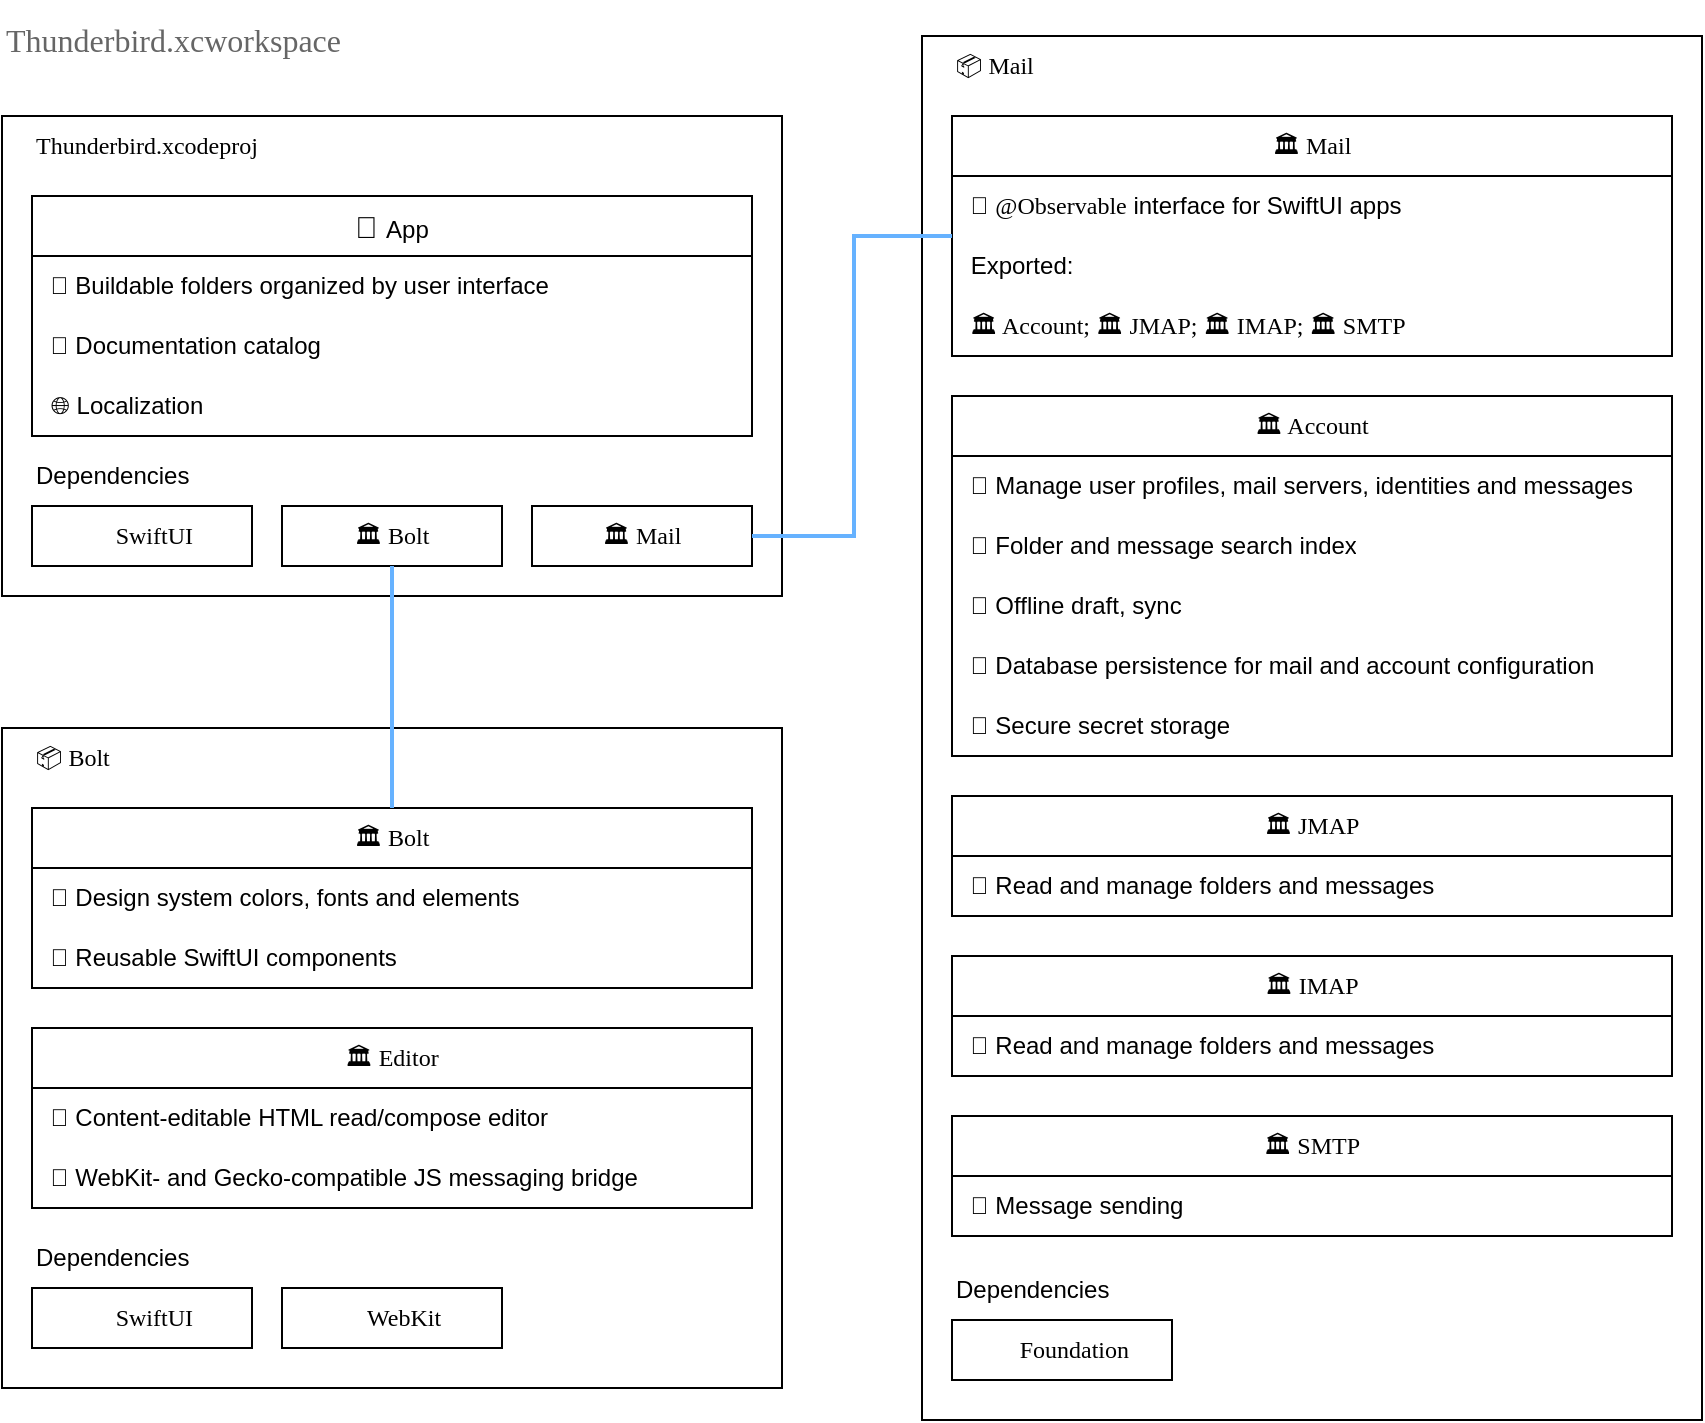 <mxfile version="27.0.6">
  <diagram name="Page-1" id="H15xUyuj82uc5km4XfCG">
    <mxGraphModel dx="1238" dy="811" grid="1" gridSize="10" guides="1" tooltips="1" connect="1" arrows="1" fold="1" page="1" pageScale="1" pageWidth="896" pageHeight="768" math="0" shadow="0">
      <root>
        <mxCell id="0" />
        <mxCell id="1" parent="0" />
        <mxCell id="fqkR_vfwaO75XF3U8mRH-2" value="" style="rounded=0;whiteSpace=wrap;html=1;" vertex="1" parent="1">
          <mxGeometry x="23" y="78" width="390" height="240" as="geometry" />
        </mxCell>
        <mxCell id="fqkR_vfwaO75XF3U8mRH-4" value="Thunderbird.xcworkspace" style="text;strokeColor=none;fillColor=none;html=1;fontSize=16;fontStyle=0;verticalAlign=middle;align=left;fontFamily=ui-monospace;fontColor=#666666;" vertex="1" parent="1">
          <mxGeometry x="23" y="20" width="250" height="40" as="geometry" />
        </mxCell>
        <mxCell id="fqkR_vfwaO75XF3U8mRH-6" value="Thunderbird.xcodeproj" style="text;html=1;align=left;verticalAlign=middle;whiteSpace=wrap;rounded=0;fontFamily=ui-monospace;fontSize=12;" vertex="1" parent="1">
          <mxGeometry x="38" y="78" width="360" height="30" as="geometry" />
        </mxCell>
        <mxCell id="fqkR_vfwaO75XF3U8mRH-12" value="&lt;font&gt;&lt;font style=&quot;font-size: 15px;&quot;&gt;📱&amp;nbsp;&lt;/font&gt;App&lt;/font&gt;" style="swimlane;fontStyle=0;childLayout=stackLayout;horizontal=1;startSize=30;horizontalStack=0;resizeParent=1;resizeParentMax=0;resizeLast=0;collapsible=1;marginBottom=0;whiteSpace=wrap;html=1;" vertex="1" parent="1">
          <mxGeometry x="38" y="118" width="360" height="120" as="geometry" />
        </mxCell>
        <mxCell id="fqkR_vfwaO75XF3U8mRH-13" value="&amp;nbsp;📂 Buildable folders organized by user interface" style="text;strokeColor=none;fillColor=none;align=left;verticalAlign=middle;spacingLeft=4;spacingRight=4;overflow=hidden;points=[[0,0.5],[1,0.5]];portConstraint=eastwest;rotatable=0;whiteSpace=wrap;html=1;" vertex="1" parent="fqkR_vfwaO75XF3U8mRH-12">
          <mxGeometry y="30" width="360" height="30" as="geometry" />
        </mxCell>
        <mxCell id="fqkR_vfwaO75XF3U8mRH-14" value="&amp;nbsp;📑 Documentation catalog" style="text;strokeColor=none;fillColor=none;align=left;verticalAlign=middle;spacingLeft=4;spacingRight=4;overflow=hidden;points=[[0,0.5],[1,0.5]];portConstraint=eastwest;rotatable=0;whiteSpace=wrap;html=1;" vertex="1" parent="fqkR_vfwaO75XF3U8mRH-12">
          <mxGeometry y="60" width="360" height="30" as="geometry" />
        </mxCell>
        <mxCell id="fqkR_vfwaO75XF3U8mRH-15" value="&amp;nbsp;🌐 Localization" style="text;strokeColor=none;fillColor=none;align=left;verticalAlign=middle;spacingLeft=4;spacingRight=4;overflow=hidden;points=[[0,0.5],[1,0.5]];portConstraint=eastwest;rotatable=0;whiteSpace=wrap;html=1;" vertex="1" parent="fqkR_vfwaO75XF3U8mRH-12">
          <mxGeometry y="90" width="360" height="30" as="geometry" />
        </mxCell>
        <mxCell id="fqkR_vfwaO75XF3U8mRH-16" value="Dependencies" style="text;html=1;align=left;verticalAlign=middle;whiteSpace=wrap;rounded=0;" vertex="1" parent="1">
          <mxGeometry x="38" y="243" width="360" height="30" as="geometry" />
        </mxCell>
        <mxCell id="fqkR_vfwaO75XF3U8mRH-18" value="&lt;font face=&quot;ui-monospace&quot;&gt;🍎 SwiftUI&lt;/font&gt;" style="text;html=1;align=center;verticalAlign=middle;whiteSpace=wrap;rounded=0;strokeColor=default;" vertex="1" parent="1">
          <mxGeometry x="38" y="273" width="110" height="30" as="geometry" />
        </mxCell>
        <mxCell id="fqkR_vfwaO75XF3U8mRH-22" value="&lt;font face=&quot;ui-monospace&quot;&gt;🏛️ Mail&lt;/font&gt;" style="text;html=1;align=center;verticalAlign=middle;whiteSpace=wrap;rounded=0;strokeColor=default;" vertex="1" parent="1">
          <mxGeometry x="288" y="273" width="110" height="30" as="geometry" />
        </mxCell>
        <mxCell id="fqkR_vfwaO75XF3U8mRH-24" value="&lt;font face=&quot;ui-monospace&quot;&gt;🏛️ Bolt&lt;/font&gt;" style="text;html=1;align=center;verticalAlign=middle;whiteSpace=wrap;rounded=0;strokeColor=default;" vertex="1" parent="1">
          <mxGeometry x="163" y="273" width="110" height="30" as="geometry" />
        </mxCell>
        <mxCell id="fqkR_vfwaO75XF3U8mRH-25" value="" style="rounded=0;whiteSpace=wrap;html=1;fillStyle=auto;" vertex="1" parent="1">
          <mxGeometry x="23" y="384" width="390" height="330" as="geometry" />
        </mxCell>
        <mxCell id="fqkR_vfwaO75XF3U8mRH-26" value="📦 Bolt" style="text;html=1;align=left;verticalAlign=middle;whiteSpace=wrap;rounded=0;fontFamily=ui-monospace;fontSize=12;" vertex="1" parent="1">
          <mxGeometry x="38" y="384" width="360" height="30" as="geometry" />
        </mxCell>
        <mxCell id="fqkR_vfwaO75XF3U8mRH-27" value="&lt;span style=&quot;font-family: ui-monospace;&quot;&gt;🏛️ Bolt&lt;/span&gt;" style="swimlane;fontStyle=0;childLayout=stackLayout;horizontal=1;startSize=30;horizontalStack=0;resizeParent=1;resizeParentMax=0;resizeLast=0;collapsible=1;marginBottom=0;whiteSpace=wrap;html=1;" vertex="1" parent="1">
          <mxGeometry x="38" y="424" width="360" height="90" as="geometry" />
        </mxCell>
        <mxCell id="fqkR_vfwaO75XF3U8mRH-28" value="&amp;nbsp;🎨 Design system colors, fonts and elements" style="text;strokeColor=none;fillColor=none;align=left;verticalAlign=middle;spacingLeft=4;spacingRight=4;overflow=hidden;points=[[0,0.5],[1,0.5]];portConstraint=eastwest;rotatable=0;whiteSpace=wrap;html=1;" vertex="1" parent="fqkR_vfwaO75XF3U8mRH-27">
          <mxGeometry y="30" width="360" height="30" as="geometry" />
        </mxCell>
        <mxCell id="fqkR_vfwaO75XF3U8mRH-29" value="&amp;nbsp;🧱 Reusable SwiftUI components" style="text;strokeColor=none;fillColor=none;align=left;verticalAlign=middle;spacingLeft=4;spacingRight=4;overflow=hidden;points=[[0,0.5],[1,0.5]];portConstraint=eastwest;rotatable=0;whiteSpace=wrap;html=1;" vertex="1" parent="fqkR_vfwaO75XF3U8mRH-27">
          <mxGeometry y="60" width="360" height="30" as="geometry" />
        </mxCell>
        <mxCell id="fqkR_vfwaO75XF3U8mRH-31" value="Dependencies" style="text;html=1;align=left;verticalAlign=middle;whiteSpace=wrap;rounded=0;" vertex="1" parent="1">
          <mxGeometry x="38" y="634" width="360" height="30" as="geometry" />
        </mxCell>
        <mxCell id="fqkR_vfwaO75XF3U8mRH-32" value="&lt;font face=&quot;ui-monospace&quot;&gt;🍎 SwiftUI&lt;/font&gt;" style="text;html=1;align=center;verticalAlign=middle;whiteSpace=wrap;rounded=0;strokeColor=default;" vertex="1" parent="1">
          <mxGeometry x="38" y="664" width="110" height="30" as="geometry" />
        </mxCell>
        <mxCell id="fqkR_vfwaO75XF3U8mRH-35" value="&lt;font face=&quot;ui-monospace&quot;&gt;🍎 WebKit&lt;/font&gt;" style="text;html=1;align=center;verticalAlign=middle;whiteSpace=wrap;rounded=0;strokeColor=default;" vertex="1" parent="1">
          <mxGeometry x="163" y="664" width="110" height="30" as="geometry" />
        </mxCell>
        <mxCell id="fqkR_vfwaO75XF3U8mRH-36" value="&lt;span style=&quot;font-family: ui-monospace;&quot;&gt;🏛️ Editor&lt;/span&gt;" style="swimlane;fontStyle=0;childLayout=stackLayout;horizontal=1;startSize=30;horizontalStack=0;resizeParent=1;resizeParentMax=0;resizeLast=0;collapsible=1;marginBottom=0;whiteSpace=wrap;html=1;" vertex="1" parent="1">
          <mxGeometry x="38" y="534" width="360" height="90" as="geometry" />
        </mxCell>
        <mxCell id="fqkR_vfwaO75XF3U8mRH-37" value="&amp;nbsp;🧰 Content-editable HTML read/compose editor" style="text;strokeColor=none;fillColor=none;align=left;verticalAlign=middle;spacingLeft=4;spacingRight=4;overflow=hidden;points=[[0,0.5],[1,0.5]];portConstraint=eastwest;rotatable=0;whiteSpace=wrap;html=1;" vertex="1" parent="fqkR_vfwaO75XF3U8mRH-36">
          <mxGeometry y="30" width="360" height="30" as="geometry" />
        </mxCell>
        <mxCell id="fqkR_vfwaO75XF3U8mRH-38" value="&amp;nbsp;🧰 WebKit- and Gecko-compatible JS messaging bridge" style="text;strokeColor=none;fillColor=none;align=left;verticalAlign=middle;spacingLeft=4;spacingRight=4;overflow=hidden;points=[[0,0.5],[1,0.5]];portConstraint=eastwest;rotatable=0;whiteSpace=wrap;html=1;" vertex="1" parent="fqkR_vfwaO75XF3U8mRH-36">
          <mxGeometry y="60" width="360" height="30" as="geometry" />
        </mxCell>
        <mxCell id="fqkR_vfwaO75XF3U8mRH-40" value="" style="rounded=0;whiteSpace=wrap;html=1;fillStyle=auto;" vertex="1" parent="1">
          <mxGeometry x="483" y="38" width="390" height="692" as="geometry" />
        </mxCell>
        <mxCell id="fqkR_vfwaO75XF3U8mRH-41" value="📦 Mail" style="text;html=1;align=left;verticalAlign=middle;whiteSpace=wrap;rounded=0;fontFamily=ui-monospace;fontSize=12;" vertex="1" parent="1">
          <mxGeometry x="498" y="38" width="360" height="30" as="geometry" />
        </mxCell>
        <mxCell id="fqkR_vfwaO75XF3U8mRH-42" value="&lt;span style=&quot;font-family: ui-monospace;&quot;&gt;🏛️ Mail&lt;/span&gt;" style="swimlane;fontStyle=0;childLayout=stackLayout;horizontal=1;startSize=30;horizontalStack=0;resizeParent=1;resizeParentMax=0;resizeLast=0;collapsible=1;marginBottom=0;whiteSpace=wrap;html=1;" vertex="1" parent="1">
          <mxGeometry x="498" y="78" width="360" height="120" as="geometry" />
        </mxCell>
        <mxCell id="fqkR_vfwaO75XF3U8mRH-43" value="&amp;nbsp;🧰 &lt;font face=&quot;ui-monospace&quot;&gt;@Observable&lt;/font&gt; interface for SwiftUI apps" style="text;strokeColor=none;fillColor=none;align=left;verticalAlign=middle;spacingLeft=4;spacingRight=4;overflow=hidden;points=[[0,0.5],[1,0.5]];portConstraint=eastwest;rotatable=0;whiteSpace=wrap;html=1;" vertex="1" parent="fqkR_vfwaO75XF3U8mRH-42">
          <mxGeometry y="30" width="360" height="30" as="geometry" />
        </mxCell>
        <mxCell id="fqkR_vfwaO75XF3U8mRH-44" value="&amp;nbsp;Exported:" style="text;strokeColor=none;fillColor=none;align=left;verticalAlign=middle;spacingLeft=4;spacingRight=4;overflow=hidden;points=[[0,0.5],[1,0.5]];portConstraint=eastwest;rotatable=0;whiteSpace=wrap;html=1;" vertex="1" parent="fqkR_vfwaO75XF3U8mRH-42">
          <mxGeometry y="60" width="360" height="30" as="geometry" />
        </mxCell>
        <mxCell id="fqkR_vfwaO75XF3U8mRH-53" value="&lt;span style=&quot;font-family: ui-monospace; text-align: center;&quot;&gt;&amp;nbsp;🏛️ Account;&amp;nbsp;&lt;/span&gt;&lt;span style=&quot;font-family: ui-monospace; text-align: center;&quot;&gt;🏛️ JMAP;&amp;nbsp;&lt;/span&gt;&lt;span style=&quot;font-family: ui-monospace; text-align: center;&quot;&gt;🏛️ IMAP;&amp;nbsp;&lt;/span&gt;&lt;span style=&quot;font-family: ui-monospace; text-align: center;&quot;&gt;🏛️ SMTP&lt;/span&gt;" style="text;strokeColor=none;fillColor=none;align=left;verticalAlign=middle;spacingLeft=4;spacingRight=4;overflow=hidden;points=[[0,0.5],[1,0.5]];portConstraint=eastwest;rotatable=0;whiteSpace=wrap;html=1;" vertex="1" parent="fqkR_vfwaO75XF3U8mRH-42">
          <mxGeometry y="90" width="360" height="30" as="geometry" />
        </mxCell>
        <mxCell id="fqkR_vfwaO75XF3U8mRH-45" value="Dependencies" style="text;html=1;align=left;verticalAlign=middle;whiteSpace=wrap;rounded=0;" vertex="1" parent="1">
          <mxGeometry x="498" y="650" width="360" height="30" as="geometry" />
        </mxCell>
        <mxCell id="fqkR_vfwaO75XF3U8mRH-46" value="&lt;font face=&quot;ui-monospace&quot;&gt;🍎 Foundation&lt;/font&gt;" style="text;html=1;align=center;verticalAlign=middle;whiteSpace=wrap;rounded=0;strokeColor=default;" vertex="1" parent="1">
          <mxGeometry x="498" y="680" width="110" height="30" as="geometry" />
        </mxCell>
        <mxCell id="fqkR_vfwaO75XF3U8mRH-55" value="&lt;span style=&quot;font-family: ui-monospace;&quot;&gt;🏛️ Account&lt;/span&gt;" style="swimlane;fontStyle=0;childLayout=stackLayout;horizontal=1;startSize=30;horizontalStack=0;resizeParent=1;resizeParentMax=0;resizeLast=0;collapsible=1;marginBottom=0;whiteSpace=wrap;html=1;" vertex="1" parent="1">
          <mxGeometry x="498" y="218" width="360" height="180" as="geometry" />
        </mxCell>
        <mxCell id="fqkR_vfwaO75XF3U8mRH-65" value="&amp;nbsp;🧰 Manage user profiles, mail servers, identities and messages" style="text;strokeColor=none;fillColor=none;align=left;verticalAlign=middle;spacingLeft=4;spacingRight=4;overflow=hidden;points=[[0,0.5],[1,0.5]];portConstraint=eastwest;rotatable=0;whiteSpace=wrap;html=1;" vertex="1" parent="fqkR_vfwaO75XF3U8mRH-55">
          <mxGeometry y="30" width="360" height="30" as="geometry" />
        </mxCell>
        <mxCell id="fqkR_vfwaO75XF3U8mRH-67" value="&amp;nbsp;🧰 Folder and message search index" style="text;strokeColor=none;fillColor=none;align=left;verticalAlign=middle;spacingLeft=4;spacingRight=4;overflow=hidden;points=[[0,0.5],[1,0.5]];portConstraint=eastwest;rotatable=0;whiteSpace=wrap;html=1;" vertex="1" parent="fqkR_vfwaO75XF3U8mRH-55">
          <mxGeometry y="60" width="360" height="30" as="geometry" />
        </mxCell>
        <mxCell id="fqkR_vfwaO75XF3U8mRH-66" value="&amp;nbsp;🧰 Offline draft, sync" style="text;strokeColor=none;fillColor=none;align=left;verticalAlign=middle;spacingLeft=4;spacingRight=4;overflow=hidden;points=[[0,0.5],[1,0.5]];portConstraint=eastwest;rotatable=0;whiteSpace=wrap;html=1;" vertex="1" parent="fqkR_vfwaO75XF3U8mRH-55">
          <mxGeometry y="90" width="360" height="30" as="geometry" />
        </mxCell>
        <mxCell id="fqkR_vfwaO75XF3U8mRH-56" value="&amp;nbsp;🧰 Database persistence for mail and account configuration" style="text;strokeColor=none;fillColor=none;align=left;verticalAlign=middle;spacingLeft=4;spacingRight=4;overflow=hidden;points=[[0,0.5],[1,0.5]];portConstraint=eastwest;rotatable=0;whiteSpace=wrap;html=1;" vertex="1" parent="fqkR_vfwaO75XF3U8mRH-55">
          <mxGeometry y="120" width="360" height="30" as="geometry" />
        </mxCell>
        <mxCell id="fqkR_vfwaO75XF3U8mRH-57" value="&amp;nbsp;🧰 Secure secret storage" style="text;strokeColor=none;fillColor=none;align=left;verticalAlign=middle;spacingLeft=4;spacingRight=4;overflow=hidden;points=[[0,0.5],[1,0.5]];portConstraint=eastwest;rotatable=0;whiteSpace=wrap;html=1;" vertex="1" parent="fqkR_vfwaO75XF3U8mRH-55">
          <mxGeometry y="150" width="360" height="30" as="geometry" />
        </mxCell>
        <mxCell id="fqkR_vfwaO75XF3U8mRH-58" value="&lt;span style=&quot;font-family: ui-monospace;&quot;&gt;🏛️ JMAP&lt;/span&gt;" style="swimlane;fontStyle=0;childLayout=stackLayout;horizontal=1;startSize=30;horizontalStack=0;resizeParent=1;resizeParentMax=0;resizeLast=0;collapsible=1;marginBottom=0;whiteSpace=wrap;html=1;" vertex="1" parent="1">
          <mxGeometry x="498" y="418" width="360" height="60" as="geometry" />
        </mxCell>
        <mxCell id="fqkR_vfwaO75XF3U8mRH-59" value="&amp;nbsp;🧰 Read and manage folders and messages" style="text;strokeColor=none;fillColor=none;align=left;verticalAlign=middle;spacingLeft=4;spacingRight=4;overflow=hidden;points=[[0,0.5],[1,0.5]];portConstraint=eastwest;rotatable=0;whiteSpace=wrap;html=1;" vertex="1" parent="fqkR_vfwaO75XF3U8mRH-58">
          <mxGeometry y="30" width="360" height="30" as="geometry" />
        </mxCell>
        <mxCell id="fqkR_vfwaO75XF3U8mRH-61" value="&lt;span style=&quot;font-family: ui-monospace;&quot;&gt;🏛️ IMAP&lt;/span&gt;" style="swimlane;fontStyle=0;childLayout=stackLayout;horizontal=1;startSize=30;horizontalStack=0;resizeParent=1;resizeParentMax=0;resizeLast=0;collapsible=1;marginBottom=0;whiteSpace=wrap;html=1;" vertex="1" parent="1">
          <mxGeometry x="498" y="498" width="360" height="60" as="geometry" />
        </mxCell>
        <mxCell id="fqkR_vfwaO75XF3U8mRH-62" value="&amp;nbsp;🧰 Read and manage folders and messages" style="text;strokeColor=none;fillColor=none;align=left;verticalAlign=middle;spacingLeft=4;spacingRight=4;overflow=hidden;points=[[0,0.5],[1,0.5]];portConstraint=eastwest;rotatable=0;whiteSpace=wrap;html=1;" vertex="1" parent="fqkR_vfwaO75XF3U8mRH-61">
          <mxGeometry y="30" width="360" height="30" as="geometry" />
        </mxCell>
        <mxCell id="fqkR_vfwaO75XF3U8mRH-63" value="&lt;span style=&quot;font-family: ui-monospace;&quot;&gt;🏛️ SMTP&lt;/span&gt;" style="swimlane;fontStyle=0;childLayout=stackLayout;horizontal=1;startSize=30;horizontalStack=0;resizeParent=1;resizeParentMax=0;resizeLast=0;collapsible=1;marginBottom=0;whiteSpace=wrap;html=1;" vertex="1" parent="1">
          <mxGeometry x="498" y="578" width="360" height="60" as="geometry" />
        </mxCell>
        <mxCell id="fqkR_vfwaO75XF3U8mRH-64" value="&amp;nbsp;🧰 Message sending" style="text;strokeColor=none;fillColor=none;align=left;verticalAlign=middle;spacingLeft=4;spacingRight=4;overflow=hidden;points=[[0,0.5],[1,0.5]];portConstraint=eastwest;rotatable=0;whiteSpace=wrap;html=1;" vertex="1" parent="fqkR_vfwaO75XF3U8mRH-63">
          <mxGeometry y="30" width="360" height="30" as="geometry" />
        </mxCell>
        <mxCell id="fqkR_vfwaO75XF3U8mRH-71" value="" style="line;strokeWidth=2;html=1;fillColor=none;strokeColor=#66B2FF;fillStyle=dots;" vertex="1" parent="1">
          <mxGeometry x="398" y="283" width="52" height="10" as="geometry" />
        </mxCell>
        <mxCell id="fqkR_vfwaO75XF3U8mRH-72" value="" style="line;strokeWidth=2;direction=south;html=1;fillColor=none;strokeColor=#66B2FF;fillStyle=dots;" vertex="1" parent="1">
          <mxGeometry x="444" y="137" width="10" height="150" as="geometry" />
        </mxCell>
        <mxCell id="fqkR_vfwaO75XF3U8mRH-74" value="" style="line;strokeWidth=2;html=1;fillColor=none;strokeColor=#66B2FF;fillStyle=dots;" vertex="1" parent="1">
          <mxGeometry x="448" y="133" width="50" height="10" as="geometry" />
        </mxCell>
        <mxCell id="fqkR_vfwaO75XF3U8mRH-75" value="" style="line;strokeWidth=2;direction=south;html=1;fillColor=none;strokeColor=#66B2FF;fillStyle=dots;" vertex="1" parent="1">
          <mxGeometry x="213" y="303" width="10" height="121" as="geometry" />
        </mxCell>
      </root>
    </mxGraphModel>
  </diagram>
</mxfile>
